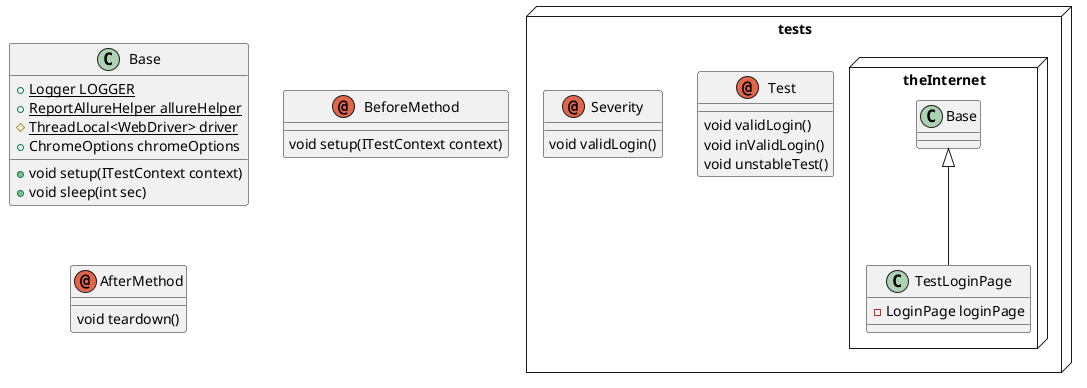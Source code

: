 @startuml Demo

class Base {
  + {static} Logger LOGGER
  + {static} ReportAllureHelper allureHelper
  # {static} ThreadLocal<WebDriver> driver
  + ChromeOptions chromeOptions

  + void setup(ITestContext context)
  + void sleep(int sec)
}
annotation BeforeMethod {
  void setup(ITestContext context)
}

annotation AfterMethod {
  void teardown()
}

package tests <<Node>> {
  package theInternet <<Node>> {
  class TestLoginPage extends Base {
    - LoginPage loginPage
  }
}
annotation Test {
  void validLogin()
  void inValidLogin()
  void unstableTest()
}

annotation Severity {
  void validLogin()
}

@enduml

' Reference:
' https://plantuml.com/class-diagram

' @Test(priority = 1, enabled = true, retryAnalyzer = Retry.class)
'     @Severity(SeverityLevel.BLOCKER)
'     @Description("Verify the successful login with valid username and password.")
'     public void validLogin() {